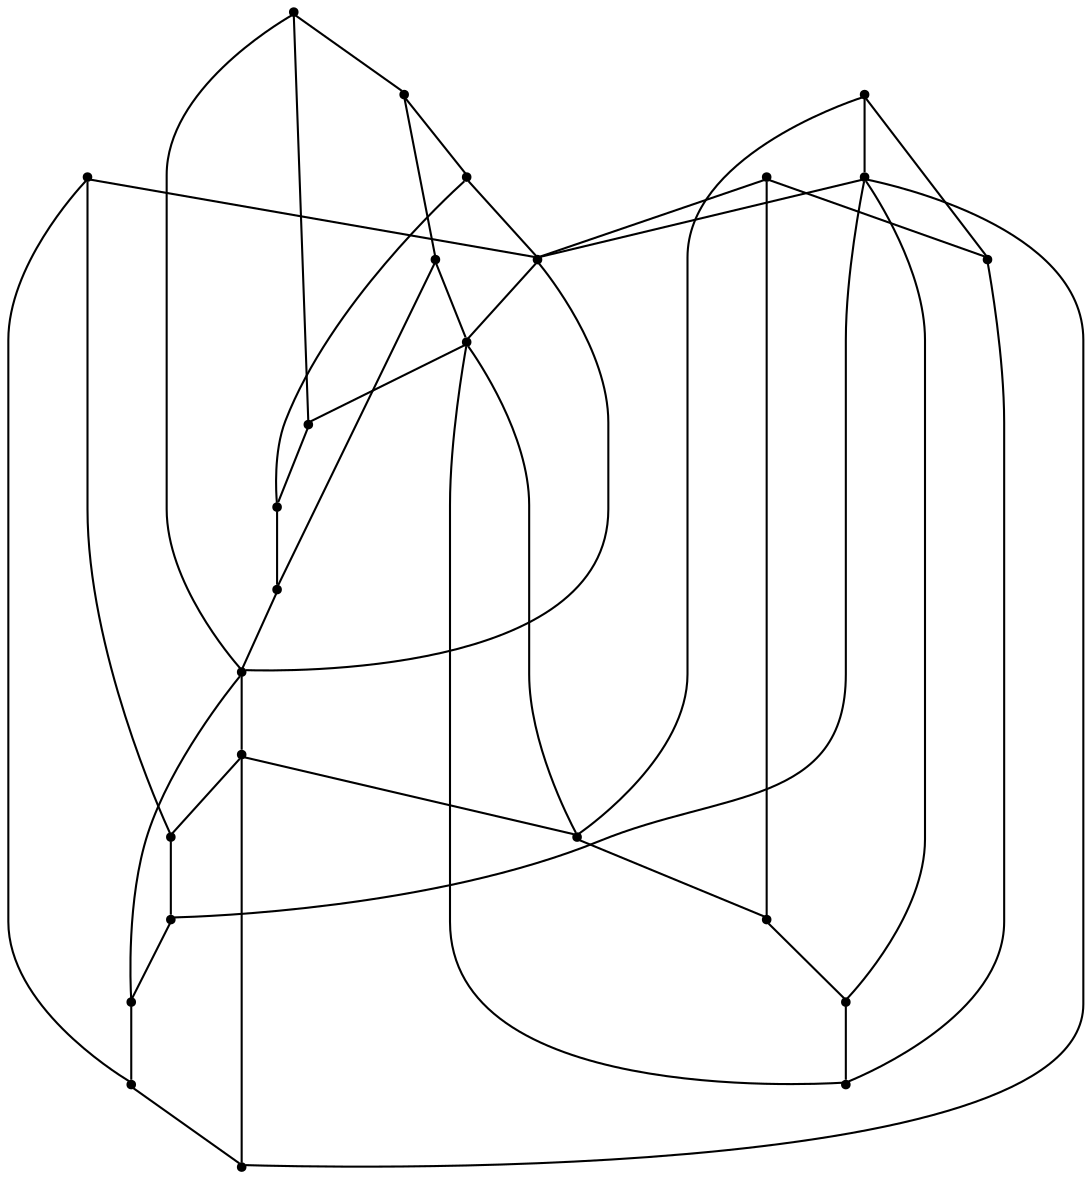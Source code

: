 graph {
  node [shape=point,comment="{\"directed\":false,\"doi\":\"10.4230/LIPIcs.GD.2024.27\",\"figure\":\"4 (1)\"}"]

  v0 [pos="2078.4133790806154,751.9288430108445"]
  v1 [pos="1959.7286008964213,683.4121033642884"]
  v2 [pos="2078.4220281099097,888.9604466776661"]
  v3 [pos="1959.708186643456,957.4761213499726"]
  v4 [pos="2038.8403815050995,820.4445176831508"]
  v5 [pos="1841.0050292720127,888.9604466776661"]
  v6 [pos="1841.0050292720127,751.9288430108445"]
  v7 [pos="1959.7199518671277,546.3815646717164"]
  v8 [pos="1959.7071055147942,820.4445176831509"]
  v9 [pos="1920.142629776965,751.9288430108445"]
  v10 [pos="1920.142629776965,888.9604466776661"]
  v11 [pos="1880.5908731998618,546.3772411941661"]
  v12 [pos="1722.3244484108584,546.3804996974668"]
  v13 [pos="1880.5908731998618,683.4088448609879"]
  v14 [pos="1841.0222001389932,614.8931701886813"]
  v15 [pos="1722.3244484108584,683.4121033642884"]
  v16 [pos="1841.0263974620327,477.8648091300224"]
  v17 [pos="1722.3072775438782,957.4761213499726"]
  v18 [pos="1761.8889241486877,614.8931701886814"]
  v19 [pos="1761.880275119394,751.9288430108445"]
  v20 [pos="1603.6052013010967,751.9277780365951"]
  v21 [pos="1761.880275119394,888.9604466776661"]
  v22 [pos="1603.6052013010967,888.9593817034166"]
  v23 [pos="1722.311474866918,820.4445176831508"]
  v24 [pos="1643.1781988766124,820.4445176831509"]

  v0 -- v1 [id="-1",pos="2078.4133790806154,751.9288430108445 1959.7286008964213,683.4121033642884 1959.7286008964213,683.4121033642884 1959.7286008964213,683.4121033642884"]
  v22 -- v20 [id="-2",pos="1603.6052013010967,888.9593817034166 1603.6052013010967,751.9277780365951 1603.6052013010967,751.9277780365951 1603.6052013010967,751.9277780365951"]
  v20 -- v15 [id="-3",pos="1603.6052013010967,751.9277780365951 1722.3244484108584,683.4121033642884 1722.3244484108584,683.4121033642884 1722.3244484108584,683.4121033642884"]
  v24 -- v17 [id="-4",pos="1643.1781988766124,820.4445176831509 1722.3072775438782,957.4761213499726 1722.3072775438782,957.4761213499726 1722.3072775438782,957.4761213499726"]
  v24 -- v23 [id="-5",pos="1643.1781988766124,820.4445176831509 1722.311474866918,820.4445176831508 1722.311474866918,820.4445176831508 1722.311474866918,820.4445176831508"]
  v24 -- v15 [id="-6",pos="1643.1781988766124,820.4445176831509 1722.3244484108584,683.4121033642884 1722.3244484108584,683.4121033642884 1722.3244484108584,683.4121033642884"]
  v17 -- v22 [id="-7",pos="1722.3072775438782,957.4761213499726 1603.6052013010967,888.9593817034166 1603.6052013010967,888.9593817034166 1603.6052013010967,888.9593817034166"]
  v23 -- v21 [id="-8",pos="1722.311474866918,820.4445176831508 1761.880275119394,888.9604466776661 1761.880275119394,888.9604466776661 1761.880275119394,888.9604466776661"]
  v23 -- v19 [id="-9",pos="1722.311474866918,820.4445176831508 1761.880275119394,751.9288430108445 1761.880275119394,751.9288430108445 1761.880275119394,751.9288430108445"]
  v15 -- v12 [id="-10",pos="1722.3244484108584,683.4121033642884 1722.3244484108584,546.3804996974668 1722.3244484108584,546.3804996974668 1722.3244484108584,546.3804996974668"]
  v15 -- v13 [id="-11",pos="1722.3244484108584,683.4121033642884 1880.5908731998618,683.4088448609879 1880.5908731998618,683.4088448609879 1880.5908731998618,683.4088448609879"]
  v12 -- v16 [id="-13",pos="1722.3244484108584,546.3804996974668 1841.0263974620327,477.8648091300224 1841.0263974620327,477.8648091300224 1841.0263974620327,477.8648091300224"]
  v21 -- v6 [id="-14",pos="1761.880275119394,888.9604466776661 1841.0050292720127,751.9288430108445 1841.0050292720127,751.9288430108445 1841.0050292720127,751.9288430108445"]
  v21 -- v22 [id="-15",pos="1761.880275119394,888.9604466776661 1603.6052013010967,888.9593817034166 1603.6052013010967,888.9593817034166 1603.6052013010967,888.9593817034166"]
  v19 -- v5 [id="-16",pos="1761.880275119394,751.9288430108445 1841.0050292720127,888.9604466776661 1841.0050292720127,888.9604466776661 1841.0050292720127,888.9604466776661"]
  v19 -- v20 [id="-17",pos="1761.880275119394,751.9288430108445 1603.6052013010967,751.9277780365951 1603.6052013010967,751.9277780365951 1603.6052013010967,751.9277780365951"]
  v18 -- v14 [id="-18",pos="1761.8889241486877,614.8931701886814 1841.0222001389932,614.8931701886813 1841.0222001389932,614.8931701886813 1841.0222001389932,614.8931701886813"]
  v18 -- v6 [id="-19",pos="1761.8889241486877,614.8931701886814 1841.0050292720127,751.9288430108445 1841.0050292720127,751.9288430108445 1841.0050292720127,751.9288430108445"]
  v18 -- v16 [id="-20",pos="1761.8889241486877,614.8931701886814 1841.0263974620327,477.8648091300224 1841.0263974620327,477.8648091300224 1841.0263974620327,477.8648091300224"]
  v5 -- v17 [id="-21",pos="1841.0050292720127,888.9604466776661 1722.3072775438782,957.4761213499726 1722.3072775438782,957.4761213499726 1722.3072775438782,957.4761213499726"]
  v6 -- v15 [id="-22",pos="1841.0050292720127,751.9288430108445 1722.3244484108584,683.4121033642884 1722.3244484108584,683.4121033642884 1722.3244484108584,683.4121033642884"]
  v6 -- v5 [id="-23",pos="1841.0050292720127,751.9288430108445 1841.0050292720127,888.9604466776661 1841.0050292720127,888.9604466776661 1841.0050292720127,888.9604466776661"]
  v14 -- v11 [id="-24",pos="1841.0222001389932,614.8931701886813 1880.5908731998618,546.3772411941661 1880.5908731998618,546.3772411941661 1880.5908731998618,546.3772411941661"]
  v16 -- v7 [id="-25",pos="1841.0263974620327,477.8648091300224 1959.7199518671277,546.3815646717164 1959.7199518671277,546.3815646717164 1959.7199518671277,546.3815646717164"]
  v13 -- v14 [id="-26",pos="1880.5908731998618,683.4088448609879 1841.0222001389932,614.8931701886813 1841.0222001389932,614.8931701886813 1841.0222001389932,614.8931701886813"]
  v13 -- v9 [id="-28",pos="1880.5908731998618,683.4088448609879 1920.142629776965,751.9288430108445 1920.142629776965,751.9288430108445 1920.142629776965,751.9288430108445"]
  v13 -- v7 [id="-29",pos="1880.5908731998618,683.4088448609879 1959.7199518671277,546.3815646717164 1959.7199518671277,546.3815646717164 1959.7199518671277,546.3815646717164"]
  v11 -- v1 [id="-32",pos="1880.5908731998618,546.3772411941661 1959.7286008964213,683.4121033642884 1959.7286008964213,683.4121033642884 1959.7286008964213,683.4121033642884"]
  v11 -- v12 [id="-33",pos="1880.5908731998618,546.3772411941661 1722.3244484108584,546.3804996974668 1722.3244484108584,546.3804996974668 1722.3244484108584,546.3804996974668"]
  v10 -- v6 [id="-35",pos="1920.142629776965,888.9604466776661 1841.0050292720127,751.9288430108445 1841.0050292720127,751.9288430108445 1841.0050292720127,751.9288430108445"]
  v10 -- v8 [id="-36",pos="1920.142629776965,888.9604466776661 1959.7071055147942,820.4445176831509 1959.7071055147942,820.4445176831509 1959.7071055147942,820.4445176831509"]
  v10 -- v2 [id="-37",pos="1920.142629776965,888.9604466776661 2078.4220281099097,888.9604466776661 2078.4220281099097,888.9604466776661 2078.4220281099097,888.9604466776661"]
  v9 -- v5 [id="-38",pos="1920.142629776965,751.9288430108445 1841.0050292720127,888.9604466776661 1841.0050292720127,888.9604466776661 1841.0050292720127,888.9604466776661"]
  v9 -- v0 [id="-39",pos="1920.142629776965,751.9288430108445 2078.4133790806154,751.9288430108445 2078.4133790806154,751.9288430108445 2078.4133790806154,751.9288430108445"]
  v9 -- v8 [id="-40",pos="1920.142629776965,751.9288430108445 1959.7071055147942,820.4445176831509 1959.7071055147942,820.4445176831509 1959.7071055147942,820.4445176831509"]
  v8 -- v4 [id="-44",pos="1959.7071055147942,820.4445176831509 2038.8403815050995,820.4445176831508 2038.8403815050995,820.4445176831508 2038.8403815050995,820.4445176831508"]
  v1 -- v7 [id="-46",pos="1959.7286008964213,683.4121033642884 1959.7199518671277,546.3815646717164 1959.7199518671277,546.3815646717164 1959.7199518671277,546.3815646717164"]
  v1 -- v6 [id="-47",pos="1959.7286008964213,683.4121033642884 1841.0050292720127,751.9288430108445 1841.0050292720127,751.9288430108445 1841.0050292720127,751.9288430108445"]
  v3 -- v5 [id="-48",pos="1959.708186643456,957.4761213499726 1841.0050292720127,888.9604466776661 1841.0050292720127,888.9604466776661 1841.0050292720127,888.9604466776661"]
  v4 -- v1 [id="-49",pos="2038.8403815050995,820.4445176831508 1959.7286008964213,683.4121033642884 1959.7286008964213,683.4121033642884 1959.7286008964213,683.4121033642884"]
  v4 -- v3 [id="-50",pos="2038.8403815050995,820.4445176831508 1959.708186643456,957.4761213499726 1959.708186643456,957.4761213499726 1959.708186643456,957.4761213499726"]
  v0 -- v2 [id="-52",pos="2078.4133790806154,751.9288430108445 2078.4220281099097,888.9604466776661 2078.4220281099097,888.9604466776661 2078.4220281099097,888.9604466776661"]
  v2 -- v3 [id="-53",pos="2078.4220281099097,888.9604466776661 1959.708186643456,957.4761213499726 1959.708186643456,957.4761213499726 1959.708186643456,957.4761213499726"]
}